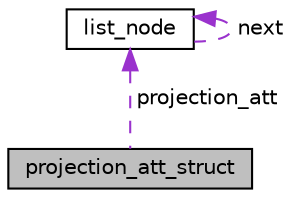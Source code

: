 digraph "projection_att_struct"
{
 // LATEX_PDF_SIZE
  bgcolor="transparent";
  edge [fontname="Helvetica",fontsize="10",labelfontname="Helvetica",labelfontsize="10"];
  node [fontname="Helvetica",fontsize="10",shape=record];
  Node1 [label="projection_att_struct",height=0.2,width=0.4,color="black", fillcolor="grey75", style="filled", fontcolor="black",tooltip="Structure that defines projection_att which is a new list_node."];
  Node2 -> Node1 [dir="back",color="darkorchid3",fontsize="10",style="dashed",label=" projection_att" ,fontname="Helvetica"];
  Node2 [label="list_node",height=0.2,width=0.4,color="black",URL="$structlist__node.html",tooltip="Structure defines a list node."];
  Node2 -> Node2 [dir="back",color="darkorchid3",fontsize="10",style="dashed",label=" next" ,fontname="Helvetica"];
}
